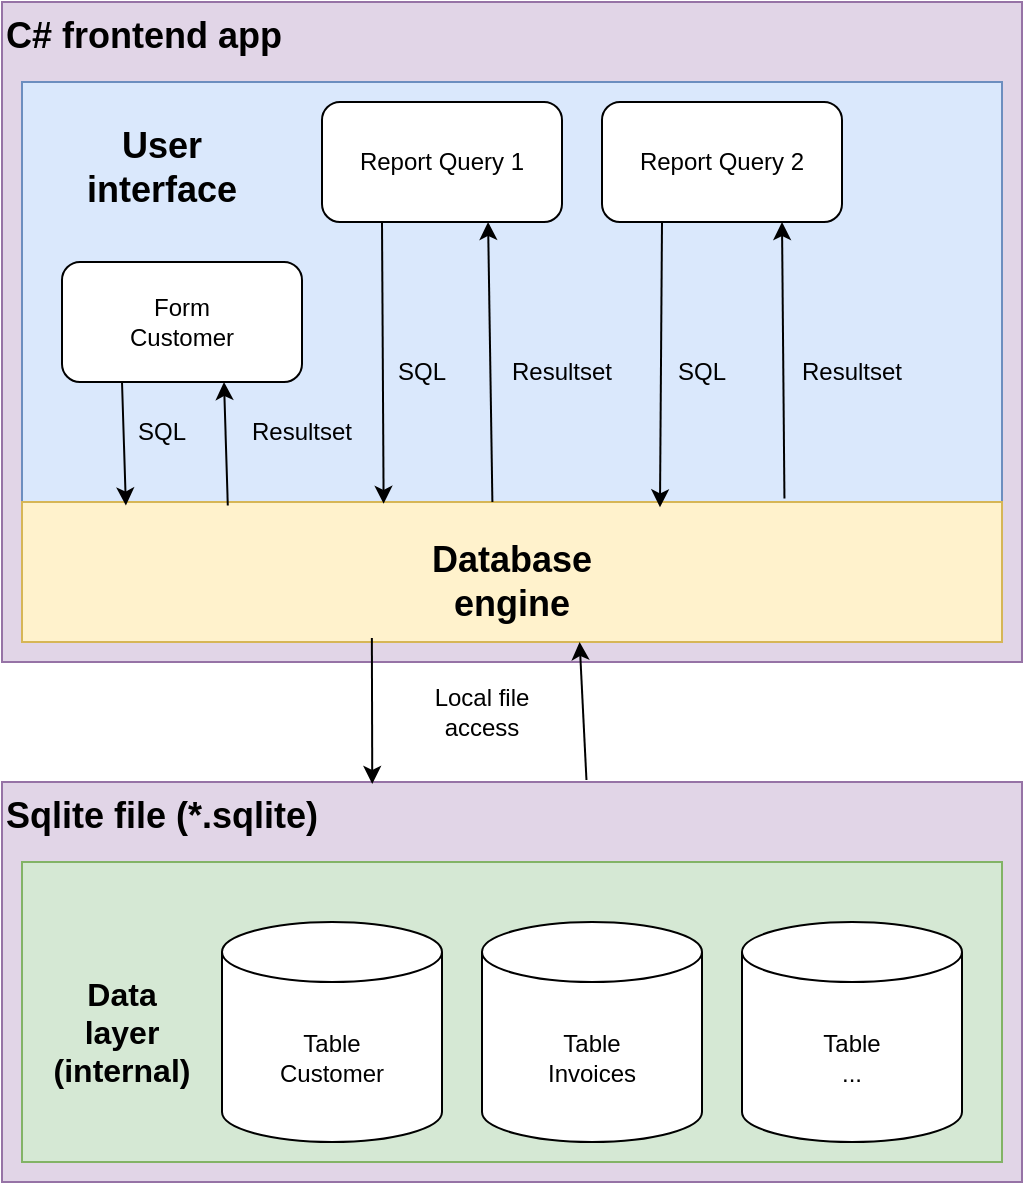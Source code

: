 <mxfile version="27.0.5">
  <diagram name="Seite-1" id="dXV-XOl26Ythd5RupOH-">
    <mxGraphModel dx="3346" dy="841" grid="1" gridSize="10" guides="1" tooltips="1" connect="1" arrows="1" fold="1" page="1" pageScale="1" pageWidth="827" pageHeight="1169" math="0" shadow="0">
      <root>
        <mxCell id="0" />
        <mxCell id="1" parent="0" />
        <mxCell id="S2mjemSLPO63NuF0N5L0-1" value="Sqlite file (*.sqlite)" style="rounded=0;whiteSpace=wrap;html=1;align=left;verticalAlign=top;fontStyle=1;fontSize=18;fillColor=#e1d5e7;strokeColor=#9673a6;" vertex="1" parent="1">
          <mxGeometry x="20" y="560" width="510" height="200" as="geometry" />
        </mxCell>
        <mxCell id="xcTRhfMOEj8jt6GFfIvh-33" value="C# frontend app" style="rounded=0;whiteSpace=wrap;html=1;align=left;verticalAlign=top;fontStyle=1;fontSize=18;fillColor=#e1d5e7;strokeColor=#9673a6;" parent="1" vertex="1">
          <mxGeometry x="20" y="170" width="510" height="330" as="geometry" />
        </mxCell>
        <mxCell id="xcTRhfMOEj8jt6GFfIvh-31" value="" style="rounded=0;whiteSpace=wrap;html=1;fillColor=#dae8fc;strokeColor=#6c8ebf;" parent="1" vertex="1">
          <mxGeometry x="30" y="210" width="490" height="210" as="geometry" />
        </mxCell>
        <mxCell id="xcTRhfMOEj8jt6GFfIvh-19" value="" style="rounded=0;whiteSpace=wrap;html=1;fillColor=#fff2cc;strokeColor=#d6b656;" parent="1" vertex="1">
          <mxGeometry x="30" y="420" width="490" height="70" as="geometry" />
        </mxCell>
        <mxCell id="xcTRhfMOEj8jt6GFfIvh-17" value="" style="rounded=0;whiteSpace=wrap;html=1;fillColor=#d5e8d4;strokeColor=#82b366;" parent="1" vertex="1">
          <mxGeometry x="30" y="600" width="490" height="150" as="geometry" />
        </mxCell>
        <mxCell id="xcTRhfMOEj8jt6GFfIvh-1" value="&lt;div&gt;Table&lt;/div&gt;Customer" style="shape=cylinder3;whiteSpace=wrap;html=1;boundedLbl=1;backgroundOutline=1;size=15;" parent="1" vertex="1">
          <mxGeometry x="130" y="630" width="110" height="110" as="geometry" />
        </mxCell>
        <mxCell id="xcTRhfMOEj8jt6GFfIvh-2" value="Table&lt;div&gt;Invoices&lt;/div&gt;" style="shape=cylinder3;whiteSpace=wrap;html=1;boundedLbl=1;backgroundOutline=1;size=15;" parent="1" vertex="1">
          <mxGeometry x="260" y="630" width="110" height="110" as="geometry" />
        </mxCell>
        <mxCell id="xcTRhfMOEj8jt6GFfIvh-3" value="Table&lt;div&gt;...&lt;/div&gt;" style="shape=cylinder3;whiteSpace=wrap;html=1;boundedLbl=1;backgroundOutline=1;size=15;" parent="1" vertex="1">
          <mxGeometry x="390" y="630" width="110" height="110" as="geometry" />
        </mxCell>
        <mxCell id="xcTRhfMOEj8jt6GFfIvh-11" value="Form&lt;div&gt;Customer&lt;/div&gt;" style="rounded=1;whiteSpace=wrap;html=1;" parent="1" vertex="1">
          <mxGeometry x="50" y="300" width="120" height="60" as="geometry" />
        </mxCell>
        <mxCell id="xcTRhfMOEj8jt6GFfIvh-12" value="Report Query 2" style="rounded=1;whiteSpace=wrap;html=1;" parent="1" vertex="1">
          <mxGeometry x="320" y="220" width="120" height="60" as="geometry" />
        </mxCell>
        <mxCell id="xcTRhfMOEj8jt6GFfIvh-13" value="" style="endArrow=classic;html=1;rounded=0;exitX=0.25;exitY=1;exitDx=0;exitDy=0;entryX=0.106;entryY=0.025;entryDx=0;entryDy=0;entryPerimeter=0;" parent="1" source="xcTRhfMOEj8jt6GFfIvh-11" target="xcTRhfMOEj8jt6GFfIvh-19" edge="1">
          <mxGeometry width="50" height="50" relative="1" as="geometry">
            <mxPoint x="400" y="640" as="sourcePoint" />
            <mxPoint x="450" y="590" as="targetPoint" />
          </mxGeometry>
        </mxCell>
        <mxCell id="xcTRhfMOEj8jt6GFfIvh-14" value="" style="endArrow=classic;html=1;rounded=0;exitX=0.5;exitY=1;exitDx=0;exitDy=0;entryX=0.651;entryY=0.038;entryDx=0;entryDy=0;entryPerimeter=0;" parent="1" edge="1" target="xcTRhfMOEj8jt6GFfIvh-19">
          <mxGeometry width="50" height="50" relative="1" as="geometry">
            <mxPoint x="350" y="280" as="sourcePoint" />
            <mxPoint x="350" y="420" as="targetPoint" />
          </mxGeometry>
        </mxCell>
        <mxCell id="xcTRhfMOEj8jt6GFfIvh-15" value="Report Query 1" style="rounded=1;whiteSpace=wrap;html=1;" parent="1" vertex="1">
          <mxGeometry x="180" y="220" width="120" height="60" as="geometry" />
        </mxCell>
        <mxCell id="xcTRhfMOEj8jt6GFfIvh-16" value="" style="endArrow=classic;html=1;rounded=0;exitX=0.5;exitY=1;exitDx=0;exitDy=0;entryX=0.369;entryY=0.013;entryDx=0;entryDy=0;entryPerimeter=0;" parent="1" edge="1" target="xcTRhfMOEj8jt6GFfIvh-19">
          <mxGeometry width="50" height="50" relative="1" as="geometry">
            <mxPoint x="210" y="280" as="sourcePoint" />
            <mxPoint x="210" y="420" as="targetPoint" />
          </mxGeometry>
        </mxCell>
        <mxCell id="xcTRhfMOEj8jt6GFfIvh-18" value="Data layer&lt;div&gt;(internal)&lt;/div&gt;" style="text;html=1;align=center;verticalAlign=middle;whiteSpace=wrap;rounded=0;fontSize=16;fontStyle=1" parent="1" vertex="1">
          <mxGeometry x="50" y="670" width="60" height="30" as="geometry" />
        </mxCell>
        <mxCell id="xcTRhfMOEj8jt6GFfIvh-21" value="Database engine" style="text;html=1;align=center;verticalAlign=middle;whiteSpace=wrap;rounded=0;fontStyle=1;fontSize=18;" parent="1" vertex="1">
          <mxGeometry x="245" y="445" width="60" height="30" as="geometry" />
        </mxCell>
        <mxCell id="xcTRhfMOEj8jt6GFfIvh-22" value="SQL" style="text;html=1;align=center;verticalAlign=middle;whiteSpace=wrap;rounded=0;" parent="1" vertex="1">
          <mxGeometry x="70" y="370" width="60" height="30" as="geometry" />
        </mxCell>
        <mxCell id="xcTRhfMOEj8jt6GFfIvh-23" value="SQL" style="text;html=1;align=center;verticalAlign=middle;whiteSpace=wrap;rounded=0;" parent="1" vertex="1">
          <mxGeometry x="200" y="340" width="60" height="30" as="geometry" />
        </mxCell>
        <mxCell id="xcTRhfMOEj8jt6GFfIvh-24" value="SQL" style="text;html=1;align=center;verticalAlign=middle;whiteSpace=wrap;rounded=0;" parent="1" vertex="1">
          <mxGeometry x="340" y="340" width="60" height="30" as="geometry" />
        </mxCell>
        <mxCell id="xcTRhfMOEj8jt6GFfIvh-25" value="" style="endArrow=classic;html=1;rounded=0;exitX=0.21;exitY=0.025;exitDx=0;exitDy=0;exitPerimeter=0;entryX=0.675;entryY=1;entryDx=0;entryDy=0;entryPerimeter=0;" parent="1" source="xcTRhfMOEj8jt6GFfIvh-19" target="xcTRhfMOEj8jt6GFfIvh-11" edge="1">
          <mxGeometry width="50" height="50" relative="1" as="geometry">
            <mxPoint x="400" y="640" as="sourcePoint" />
            <mxPoint x="450" y="590" as="targetPoint" />
          </mxGeometry>
        </mxCell>
        <mxCell id="xcTRhfMOEj8jt6GFfIvh-26" value="Resultset" style="text;html=1;align=center;verticalAlign=middle;whiteSpace=wrap;rounded=0;" parent="1" vertex="1">
          <mxGeometry x="415" y="340" width="60" height="30" as="geometry" />
        </mxCell>
        <mxCell id="xcTRhfMOEj8jt6GFfIvh-27" value="Resultset" style="text;html=1;align=center;verticalAlign=middle;whiteSpace=wrap;rounded=0;" parent="1" vertex="1">
          <mxGeometry x="270" y="340" width="60" height="30" as="geometry" />
        </mxCell>
        <mxCell id="xcTRhfMOEj8jt6GFfIvh-28" value="Resultset" style="text;html=1;align=center;verticalAlign=middle;whiteSpace=wrap;rounded=0;" parent="1" vertex="1">
          <mxGeometry x="140" y="370" width="60" height="30" as="geometry" />
        </mxCell>
        <mxCell id="xcTRhfMOEj8jt6GFfIvh-29" value="" style="endArrow=classic;html=1;rounded=0;exitX=0.48;exitY=0;exitDx=0;exitDy=0;exitPerimeter=0;entryX=0.692;entryY=1;entryDx=0;entryDy=0;entryPerimeter=0;" parent="1" source="xcTRhfMOEj8jt6GFfIvh-19" target="xcTRhfMOEj8jt6GFfIvh-15" edge="1">
          <mxGeometry width="50" height="50" relative="1" as="geometry">
            <mxPoint x="400" y="640" as="sourcePoint" />
            <mxPoint x="450" y="590" as="targetPoint" />
          </mxGeometry>
        </mxCell>
        <mxCell id="xcTRhfMOEj8jt6GFfIvh-30" value="" style="endArrow=classic;html=1;rounded=0;entryX=0.75;entryY=1;entryDx=0;entryDy=0;exitX=0.778;exitY=-0.025;exitDx=0;exitDy=0;exitPerimeter=0;" parent="1" target="xcTRhfMOEj8jt6GFfIvh-12" edge="1" source="xcTRhfMOEj8jt6GFfIvh-19">
          <mxGeometry width="50" height="50" relative="1" as="geometry">
            <mxPoint x="410" y="420" as="sourcePoint" />
            <mxPoint x="450" y="590" as="targetPoint" />
          </mxGeometry>
        </mxCell>
        <mxCell id="xcTRhfMOEj8jt6GFfIvh-32" value="User interface" style="text;html=1;align=center;verticalAlign=middle;whiteSpace=wrap;rounded=0;fontStyle=1;fontSize=18;" parent="1" vertex="1">
          <mxGeometry x="50" y="225" width="100" height="55" as="geometry" />
        </mxCell>
        <mxCell id="S2mjemSLPO63NuF0N5L0-2" value="" style="endArrow=classic;html=1;rounded=0;exitX=0.357;exitY=0.971;exitDx=0;exitDy=0;exitPerimeter=0;entryX=0.363;entryY=0.005;entryDx=0;entryDy=0;entryPerimeter=0;" edge="1" parent="1" source="xcTRhfMOEj8jt6GFfIvh-19" target="S2mjemSLPO63NuF0N5L0-1">
          <mxGeometry width="50" height="50" relative="1" as="geometry">
            <mxPoint x="390" y="460" as="sourcePoint" />
            <mxPoint x="440" y="410" as="targetPoint" />
          </mxGeometry>
        </mxCell>
        <mxCell id="S2mjemSLPO63NuF0N5L0-3" value="" style="endArrow=classic;html=1;rounded=0;exitX=0.573;exitY=-0.005;exitDx=0;exitDy=0;exitPerimeter=0;entryX=0.569;entryY=1;entryDx=0;entryDy=0;entryPerimeter=0;" edge="1" parent="1" source="S2mjemSLPO63NuF0N5L0-1" target="xcTRhfMOEj8jt6GFfIvh-19">
          <mxGeometry width="50" height="50" relative="1" as="geometry">
            <mxPoint x="390" y="460" as="sourcePoint" />
            <mxPoint x="440" y="410" as="targetPoint" />
          </mxGeometry>
        </mxCell>
        <mxCell id="S2mjemSLPO63NuF0N5L0-4" value="Local file access" style="text;html=1;align=center;verticalAlign=middle;whiteSpace=wrap;rounded=0;" vertex="1" parent="1">
          <mxGeometry x="230" y="510" width="60" height="30" as="geometry" />
        </mxCell>
      </root>
    </mxGraphModel>
  </diagram>
</mxfile>
